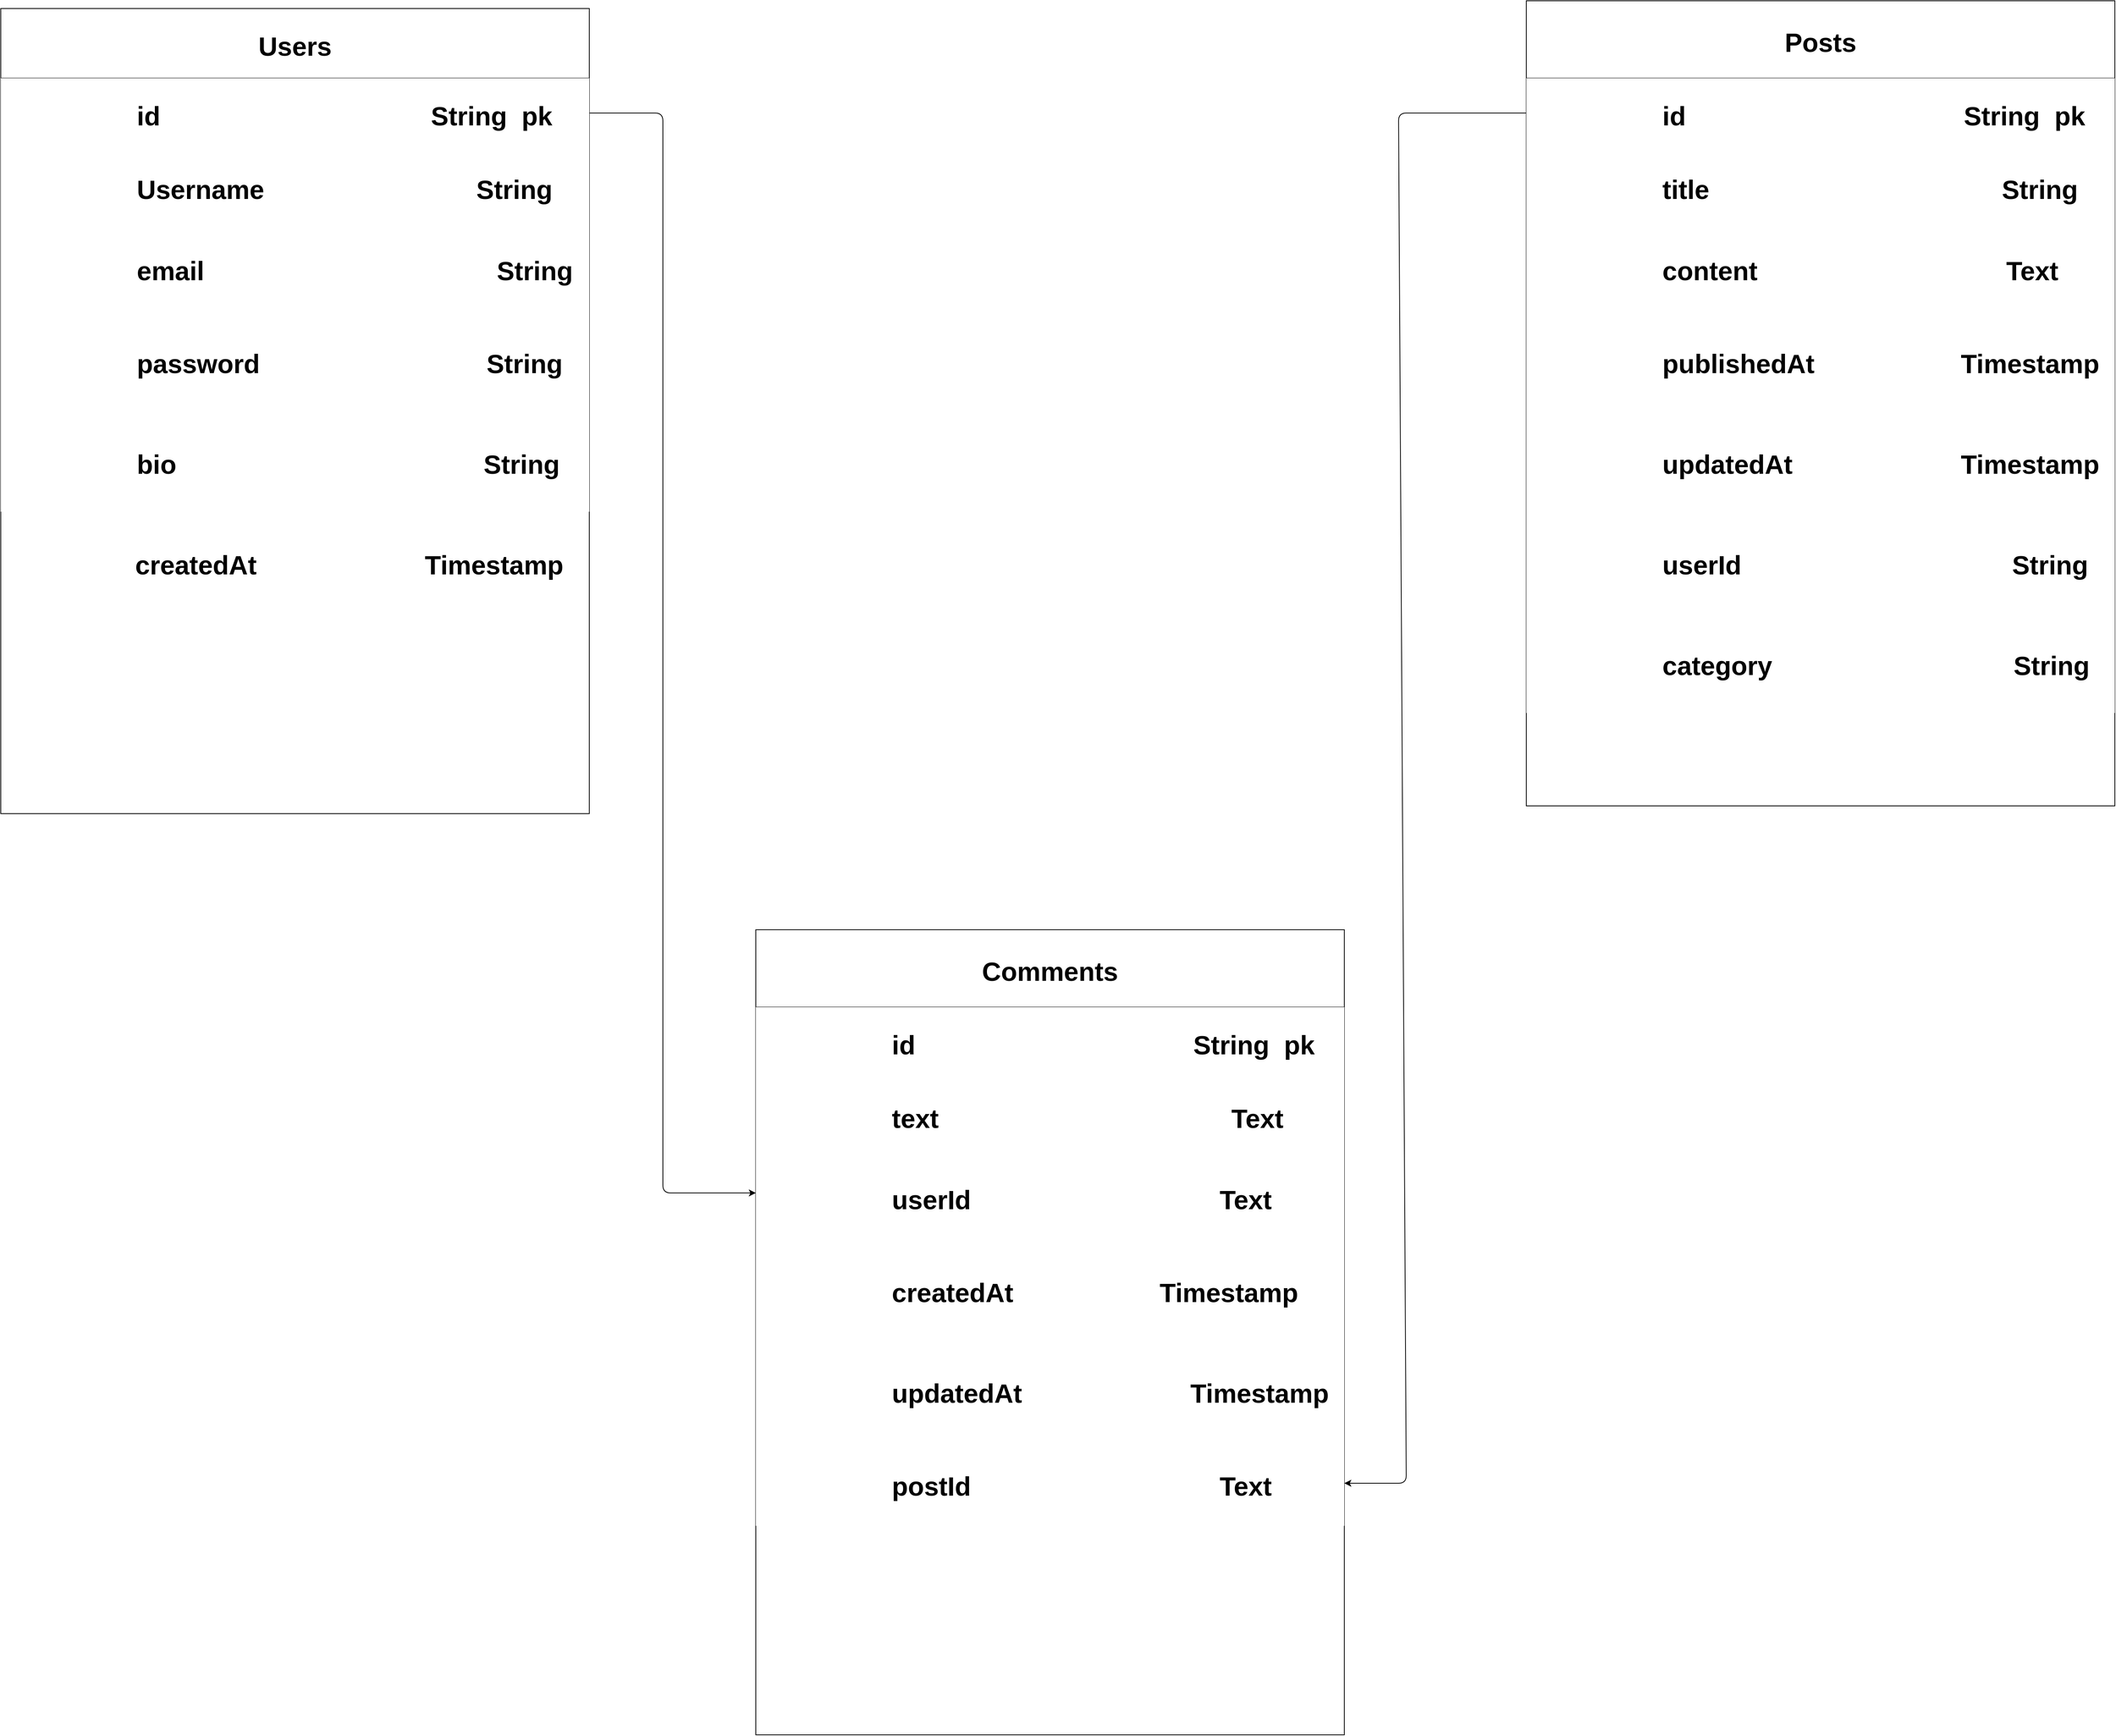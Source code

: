 <mxfile>
    <diagram id="PPZ3mG58t4O54c5jpOLh" name="Page-1">
        <mxGraphModel dx="3587" dy="1553" grid="1" gridSize="10" guides="1" tooltips="1" connect="1" arrows="1" fold="1" page="1" pageScale="1" pageWidth="850" pageHeight="1100" math="0" shadow="0">
            <root>
                <mxCell id="0"/>
                <mxCell id="1" parent="0"/>
                <mxCell id="46" value="Users" style="shape=table;startSize=90;container=1;collapsible=1;childLayout=tableLayout;fixedRows=1;rowLines=0;fontStyle=1;align=center;resizeLast=1;fontSize=34;" vertex="1" parent="1">
                    <mxGeometry x="-695" y="80" width="760" height="1040" as="geometry"/>
                </mxCell>
                <mxCell id="47" value="" style="shape=tableRow;horizontal=0;startSize=0;swimlaneHead=0;swimlaneBody=0;fillColor=none;collapsible=0;dropTarget=0;points=[[0,0.5],[1,0.5]];portConstraint=eastwest;top=0;left=0;right=0;bottom=0;fontSize=34;" vertex="1" parent="46">
                    <mxGeometry y="90" width="760" height="90" as="geometry"/>
                </mxCell>
                <mxCell id="48" value="" style="shape=partialRectangle;connectable=0;top=0;left=0;bottom=0;right=0;fontStyle=1;overflow=hidden;fontSize=34;" vertex="1" parent="47">
                    <mxGeometry width="130" height="90" as="geometry">
                        <mxRectangle width="130" height="90" as="alternateBounds"/>
                    </mxGeometry>
                </mxCell>
                <mxCell id="49" value="    id                                     String  pk" style="shape=partialRectangle;connectable=0;top=0;left=0;bottom=0;right=0;align=left;spacingLeft=6;fontStyle=1;overflow=hidden;fontSize=34;" vertex="1" parent="47">
                    <mxGeometry x="130" width="630" height="90" as="geometry">
                        <mxRectangle width="630" height="90" as="alternateBounds"/>
                    </mxGeometry>
                </mxCell>
                <mxCell id="50" value="" style="shape=tableRow;horizontal=0;startSize=0;swimlaneHead=0;swimlaneBody=0;fillColor=none;collapsible=0;dropTarget=0;points=[[0,0.5],[1,0.5]];portConstraint=eastwest;top=0;left=0;right=0;bottom=1;fontSize=34;" vertex="1" parent="46">
                    <mxGeometry y="180" width="760" height="100" as="geometry"/>
                </mxCell>
                <mxCell id="51" value="" style="shape=partialRectangle;connectable=0;top=0;left=0;bottom=0;right=0;fontStyle=1;overflow=hidden;fontSize=34;" vertex="1" parent="50">
                    <mxGeometry width="130" height="100" as="geometry">
                        <mxRectangle width="130" height="100" as="alternateBounds"/>
                    </mxGeometry>
                </mxCell>
                <mxCell id="52" value="    Username                             String" style="shape=partialRectangle;connectable=0;top=0;left=0;bottom=0;right=0;align=left;spacingLeft=6;fontStyle=1;overflow=hidden;fontSize=34;" vertex="1" parent="50">
                    <mxGeometry x="130" width="630" height="100" as="geometry">
                        <mxRectangle width="630" height="100" as="alternateBounds"/>
                    </mxGeometry>
                </mxCell>
                <mxCell id="56" value="" style="shape=tableRow;horizontal=0;startSize=0;swimlaneHead=0;swimlaneBody=0;fillColor=none;collapsible=0;dropTarget=0;points=[[0,0.5],[1,0.5]];portConstraint=eastwest;top=0;left=0;right=0;bottom=0;fontSize=34;" vertex="1" parent="46">
                    <mxGeometry y="280" width="760" height="110" as="geometry"/>
                </mxCell>
                <mxCell id="57" value="" style="shape=partialRectangle;connectable=0;top=0;left=0;bottom=0;right=0;editable=1;overflow=hidden;fontSize=34;" vertex="1" parent="56">
                    <mxGeometry width="130" height="110" as="geometry">
                        <mxRectangle width="130" height="110" as="alternateBounds"/>
                    </mxGeometry>
                </mxCell>
                <mxCell id="58" value="    email                                        String" style="shape=partialRectangle;connectable=0;top=0;left=0;bottom=0;right=0;align=left;spacingLeft=6;overflow=hidden;fontSize=34;fontStyle=1;" vertex="1" parent="56">
                    <mxGeometry x="130" width="630" height="110" as="geometry">
                        <mxRectangle width="630" height="110" as="alternateBounds"/>
                    </mxGeometry>
                </mxCell>
                <mxCell id="53" value="" style="shape=tableRow;horizontal=0;startSize=0;swimlaneHead=0;swimlaneBody=0;fillColor=none;collapsible=0;dropTarget=0;points=[[0,0.5],[1,0.5]];portConstraint=eastwest;top=0;left=0;right=0;bottom=0;fontSize=34;" vertex="1" parent="46">
                    <mxGeometry y="390" width="760" height="130" as="geometry"/>
                </mxCell>
                <mxCell id="54" value="" style="shape=partialRectangle;connectable=0;top=0;left=0;bottom=0;right=0;editable=1;overflow=hidden;fontSize=34;" vertex="1" parent="53">
                    <mxGeometry width="130" height="130" as="geometry">
                        <mxRectangle width="130" height="130" as="alternateBounds"/>
                    </mxGeometry>
                </mxCell>
                <mxCell id="55" value="    password                               String" style="shape=partialRectangle;connectable=0;top=0;left=0;bottom=0;right=0;align=left;spacingLeft=6;overflow=hidden;fontSize=34;fontStyle=1" vertex="1" parent="53">
                    <mxGeometry x="130" width="630" height="130" as="geometry">
                        <mxRectangle width="630" height="130" as="alternateBounds"/>
                    </mxGeometry>
                </mxCell>
                <mxCell id="68" value="" style="shape=tableRow;horizontal=0;startSize=0;swimlaneHead=0;swimlaneBody=0;fillColor=none;collapsible=0;dropTarget=0;points=[[0,0.5],[1,0.5]];portConstraint=eastwest;top=0;left=0;right=0;bottom=0;fontSize=34;" vertex="1" parent="46">
                    <mxGeometry y="520" width="760" height="130" as="geometry"/>
                </mxCell>
                <mxCell id="69" value="" style="shape=partialRectangle;connectable=0;top=0;left=0;bottom=0;right=0;editable=1;overflow=hidden;fontSize=34;" vertex="1" parent="68">
                    <mxGeometry width="130" height="130" as="geometry">
                        <mxRectangle width="130" height="130" as="alternateBounds"/>
                    </mxGeometry>
                </mxCell>
                <mxCell id="70" value="    bio                                          String" style="shape=partialRectangle;connectable=0;top=0;left=0;bottom=0;right=0;align=left;spacingLeft=6;overflow=hidden;fontSize=34;fontStyle=1" vertex="1" parent="68">
                    <mxGeometry x="130" width="630" height="130" as="geometry">
                        <mxRectangle width="630" height="130" as="alternateBounds"/>
                    </mxGeometry>
                </mxCell>
                <mxCell id="84" value="Posts" style="shape=table;startSize=100;container=1;collapsible=1;childLayout=tableLayout;fixedRows=1;rowLines=0;fontStyle=1;align=center;resizeLast=1;fontSize=34;" vertex="1" parent="1">
                    <mxGeometry x="1275" y="70" width="760" height="1040" as="geometry"/>
                </mxCell>
                <mxCell id="85" value="" style="shape=tableRow;horizontal=0;startSize=0;swimlaneHead=0;swimlaneBody=0;fillColor=none;collapsible=0;dropTarget=0;points=[[0,0.5],[1,0.5]];portConstraint=eastwest;top=0;left=0;right=0;bottom=0;fontSize=34;" vertex="1" parent="84">
                    <mxGeometry y="100" width="760" height="90" as="geometry"/>
                </mxCell>
                <mxCell id="86" value="" style="shape=partialRectangle;connectable=0;top=0;left=0;bottom=0;right=0;fontStyle=1;overflow=hidden;fontSize=34;" vertex="1" parent="85">
                    <mxGeometry width="130" height="90" as="geometry">
                        <mxRectangle width="130" height="90" as="alternateBounds"/>
                    </mxGeometry>
                </mxCell>
                <mxCell id="87" value="    id                                      String  pk" style="shape=partialRectangle;connectable=0;top=0;left=0;bottom=0;right=0;align=left;spacingLeft=6;fontStyle=1;overflow=hidden;fontSize=34;" vertex="1" parent="85">
                    <mxGeometry x="130" width="630" height="90" as="geometry">
                        <mxRectangle width="630" height="90" as="alternateBounds"/>
                    </mxGeometry>
                </mxCell>
                <mxCell id="88" value="" style="shape=tableRow;horizontal=0;startSize=0;swimlaneHead=0;swimlaneBody=0;fillColor=none;collapsible=0;dropTarget=0;points=[[0,0.5],[1,0.5]];portConstraint=eastwest;top=0;left=0;right=0;bottom=1;fontSize=34;" vertex="1" parent="84">
                    <mxGeometry y="190" width="760" height="100" as="geometry"/>
                </mxCell>
                <mxCell id="89" value="" style="shape=partialRectangle;connectable=0;top=0;left=0;bottom=0;right=0;fontStyle=1;overflow=hidden;fontSize=34;" vertex="1" parent="88">
                    <mxGeometry width="130" height="100" as="geometry">
                        <mxRectangle width="130" height="100" as="alternateBounds"/>
                    </mxGeometry>
                </mxCell>
                <mxCell id="90" value="    title                                        String" style="shape=partialRectangle;connectable=0;top=0;left=0;bottom=0;right=0;align=left;spacingLeft=6;fontStyle=1;overflow=hidden;fontSize=34;" vertex="1" parent="88">
                    <mxGeometry x="130" width="630" height="100" as="geometry">
                        <mxRectangle width="630" height="100" as="alternateBounds"/>
                    </mxGeometry>
                </mxCell>
                <mxCell id="91" value="" style="shape=tableRow;horizontal=0;startSize=0;swimlaneHead=0;swimlaneBody=0;fillColor=none;collapsible=0;dropTarget=0;points=[[0,0.5],[1,0.5]];portConstraint=eastwest;top=0;left=0;right=0;bottom=0;fontSize=34;" vertex="1" parent="84">
                    <mxGeometry y="290" width="760" height="110" as="geometry"/>
                </mxCell>
                <mxCell id="92" value="" style="shape=partialRectangle;connectable=0;top=0;left=0;bottom=0;right=0;editable=1;overflow=hidden;fontSize=34;" vertex="1" parent="91">
                    <mxGeometry width="130" height="110" as="geometry">
                        <mxRectangle width="130" height="110" as="alternateBounds"/>
                    </mxGeometry>
                </mxCell>
                <mxCell id="93" value="    content                                  Text" style="shape=partialRectangle;connectable=0;top=0;left=0;bottom=0;right=0;align=left;spacingLeft=6;overflow=hidden;fontSize=34;fontStyle=1;" vertex="1" parent="91">
                    <mxGeometry x="130" width="630" height="110" as="geometry">
                        <mxRectangle width="630" height="110" as="alternateBounds"/>
                    </mxGeometry>
                </mxCell>
                <mxCell id="94" value="" style="shape=tableRow;horizontal=0;startSize=0;swimlaneHead=0;swimlaneBody=0;fillColor=none;collapsible=0;dropTarget=0;points=[[0,0.5],[1,0.5]];portConstraint=eastwest;top=0;left=0;right=0;bottom=0;fontSize=34;" vertex="1" parent="84">
                    <mxGeometry y="400" width="760" height="130" as="geometry"/>
                </mxCell>
                <mxCell id="95" value="" style="shape=partialRectangle;connectable=0;top=0;left=0;bottom=0;right=0;editable=1;overflow=hidden;fontSize=34;" vertex="1" parent="94">
                    <mxGeometry width="130" height="130" as="geometry">
                        <mxRectangle width="130" height="130" as="alternateBounds"/>
                    </mxGeometry>
                </mxCell>
                <mxCell id="96" value="    publishedAt                    Timestamp" style="shape=partialRectangle;connectable=0;top=0;left=0;bottom=0;right=0;align=left;spacingLeft=6;overflow=hidden;fontSize=34;fontStyle=1" vertex="1" parent="94">
                    <mxGeometry x="130" width="630" height="130" as="geometry">
                        <mxRectangle width="630" height="130" as="alternateBounds"/>
                    </mxGeometry>
                </mxCell>
                <mxCell id="97" value="" style="shape=tableRow;horizontal=0;startSize=0;swimlaneHead=0;swimlaneBody=0;fillColor=none;collapsible=0;dropTarget=0;points=[[0,0.5],[1,0.5]];portConstraint=eastwest;top=0;left=0;right=0;bottom=0;fontSize=34;" vertex="1" parent="84">
                    <mxGeometry y="530" width="760" height="130" as="geometry"/>
                </mxCell>
                <mxCell id="98" value="" style="shape=partialRectangle;connectable=0;top=0;left=0;bottom=0;right=0;editable=1;overflow=hidden;fontSize=34;" vertex="1" parent="97">
                    <mxGeometry width="130" height="130" as="geometry">
                        <mxRectangle width="130" height="130" as="alternateBounds"/>
                    </mxGeometry>
                </mxCell>
                <mxCell id="99" value="    updatedAt                       Timestamp" style="shape=partialRectangle;connectable=0;top=0;left=0;bottom=0;right=0;align=left;spacingLeft=6;overflow=hidden;fontSize=34;fontStyle=1" vertex="1" parent="97">
                    <mxGeometry x="130" width="630" height="130" as="geometry">
                        <mxRectangle width="630" height="130" as="alternateBounds"/>
                    </mxGeometry>
                </mxCell>
                <mxCell id="120" value="    category                                 String" style="shape=partialRectangle;connectable=0;top=0;left=0;bottom=0;right=0;align=left;spacingLeft=6;overflow=hidden;fontSize=34;fontStyle=1" vertex="1" parent="1">
                    <mxGeometry x="1405" y="860" width="630" height="130" as="geometry">
                        <mxRectangle width="630" height="130" as="alternateBounds"/>
                    </mxGeometry>
                </mxCell>
                <mxCell id="121" value="    userId                                     String" style="shape=partialRectangle;connectable=0;top=0;left=0;bottom=0;right=0;align=left;spacingLeft=6;overflow=hidden;fontSize=34;fontStyle=1" vertex="1" parent="1">
                    <mxGeometry x="1405" y="730" width="630" height="130" as="geometry">
                        <mxRectangle width="630" height="130" as="alternateBounds"/>
                    </mxGeometry>
                </mxCell>
                <mxCell id="122" value="" style="shape=partialRectangle;connectable=0;top=0;left=0;bottom=0;right=0;editable=1;overflow=hidden;fontSize=34;" vertex="1" parent="1">
                    <mxGeometry x="1275" y="730" width="130" height="130" as="geometry">
                        <mxRectangle width="130" height="130" as="alternateBounds"/>
                    </mxGeometry>
                </mxCell>
                <mxCell id="123" value="" style="shape=partialRectangle;connectable=0;top=0;left=0;bottom=0;right=0;editable=1;overflow=hidden;fontSize=34;" vertex="1" parent="1">
                    <mxGeometry x="1275" y="860" width="130" height="130" as="geometry">
                        <mxRectangle width="130" height="130" as="alternateBounds"/>
                    </mxGeometry>
                </mxCell>
                <mxCell id="124" value="Comments" style="shape=table;startSize=100;container=1;collapsible=1;childLayout=tableLayout;fixedRows=1;rowLines=0;fontStyle=1;align=center;resizeLast=1;fontSize=34;" vertex="1" parent="1">
                    <mxGeometry x="280" y="1270" width="760" height="1040" as="geometry"/>
                </mxCell>
                <mxCell id="125" value="" style="shape=tableRow;horizontal=0;startSize=0;swimlaneHead=0;swimlaneBody=0;fillColor=none;collapsible=0;dropTarget=0;points=[[0,0.5],[1,0.5]];portConstraint=eastwest;top=0;left=0;right=0;bottom=0;fontSize=34;" vertex="1" parent="124">
                    <mxGeometry y="100" width="760" height="90" as="geometry"/>
                </mxCell>
                <mxCell id="126" value="" style="shape=partialRectangle;connectable=0;top=0;left=0;bottom=0;right=0;fontStyle=1;overflow=hidden;fontSize=34;" vertex="1" parent="125">
                    <mxGeometry width="130" height="90" as="geometry">
                        <mxRectangle width="130" height="90" as="alternateBounds"/>
                    </mxGeometry>
                </mxCell>
                <mxCell id="127" value="    id                                      String  pk" style="shape=partialRectangle;connectable=0;top=0;left=0;bottom=0;right=0;align=left;spacingLeft=6;fontStyle=1;overflow=hidden;fontSize=34;" vertex="1" parent="125">
                    <mxGeometry x="130" width="630" height="90" as="geometry">
                        <mxRectangle width="630" height="90" as="alternateBounds"/>
                    </mxGeometry>
                </mxCell>
                <mxCell id="128" value="" style="shape=tableRow;horizontal=0;startSize=0;swimlaneHead=0;swimlaneBody=0;fillColor=none;collapsible=0;dropTarget=0;points=[[0,0.5],[1,0.5]];portConstraint=eastwest;top=0;left=0;right=0;bottom=1;fontSize=34;" vertex="1" parent="124">
                    <mxGeometry y="190" width="760" height="100" as="geometry"/>
                </mxCell>
                <mxCell id="129" value="" style="shape=partialRectangle;connectable=0;top=0;left=0;bottom=0;right=0;fontStyle=1;overflow=hidden;fontSize=34;" vertex="1" parent="128">
                    <mxGeometry width="130" height="100" as="geometry">
                        <mxRectangle width="130" height="100" as="alternateBounds"/>
                    </mxGeometry>
                </mxCell>
                <mxCell id="130" value="    text                                        Text" style="shape=partialRectangle;connectable=0;top=0;left=0;bottom=0;right=0;align=left;spacingLeft=6;fontStyle=1;overflow=hidden;fontSize=34;" vertex="1" parent="128">
                    <mxGeometry x="130" width="630" height="100" as="geometry">
                        <mxRectangle width="630" height="100" as="alternateBounds"/>
                    </mxGeometry>
                </mxCell>
                <mxCell id="131" value="" style="shape=tableRow;horizontal=0;startSize=0;swimlaneHead=0;swimlaneBody=0;fillColor=none;collapsible=0;dropTarget=0;points=[[0,0.5],[1,0.5]];portConstraint=eastwest;top=0;left=0;right=0;bottom=0;fontSize=34;" vertex="1" parent="124">
                    <mxGeometry y="290" width="760" height="110" as="geometry"/>
                </mxCell>
                <mxCell id="132" value="" style="shape=partialRectangle;connectable=0;top=0;left=0;bottom=0;right=0;editable=1;overflow=hidden;fontSize=34;" vertex="1" parent="131">
                    <mxGeometry width="130" height="110" as="geometry">
                        <mxRectangle width="130" height="110" as="alternateBounds"/>
                    </mxGeometry>
                </mxCell>
                <mxCell id="133" value="    userId                                  Text" style="shape=partialRectangle;connectable=0;top=0;left=0;bottom=0;right=0;align=left;spacingLeft=6;overflow=hidden;fontSize=34;fontStyle=1;" vertex="1" parent="131">
                    <mxGeometry x="130" width="630" height="110" as="geometry">
                        <mxRectangle width="630" height="110" as="alternateBounds"/>
                    </mxGeometry>
                </mxCell>
                <mxCell id="134" value="" style="shape=tableRow;horizontal=0;startSize=0;swimlaneHead=0;swimlaneBody=0;fillColor=none;collapsible=0;dropTarget=0;points=[[0,0.5],[1,0.5]];portConstraint=eastwest;top=0;left=0;right=0;bottom=0;fontSize=34;" vertex="1" parent="124">
                    <mxGeometry y="400" width="760" height="130" as="geometry"/>
                </mxCell>
                <mxCell id="135" value="" style="shape=partialRectangle;connectable=0;top=0;left=0;bottom=0;right=0;editable=1;overflow=hidden;fontSize=34;" vertex="1" parent="134">
                    <mxGeometry width="130" height="130" as="geometry">
                        <mxRectangle width="130" height="130" as="alternateBounds"/>
                    </mxGeometry>
                </mxCell>
                <mxCell id="136" value="    createdAt                    Timestamp" style="shape=partialRectangle;connectable=0;top=0;left=0;bottom=0;right=0;align=left;spacingLeft=6;overflow=hidden;fontSize=34;fontStyle=1" vertex="1" parent="134">
                    <mxGeometry x="130" width="630" height="130" as="geometry">
                        <mxRectangle width="630" height="130" as="alternateBounds"/>
                    </mxGeometry>
                </mxCell>
                <mxCell id="137" value="" style="shape=tableRow;horizontal=0;startSize=0;swimlaneHead=0;swimlaneBody=0;fillColor=none;collapsible=0;dropTarget=0;points=[[0,0.5],[1,0.5]];portConstraint=eastwest;top=0;left=0;right=0;bottom=0;fontSize=34;" vertex="1" parent="124">
                    <mxGeometry y="530" width="760" height="130" as="geometry"/>
                </mxCell>
                <mxCell id="138" value="" style="shape=partialRectangle;connectable=0;top=0;left=0;bottom=0;right=0;editable=1;overflow=hidden;fontSize=34;" vertex="1" parent="137">
                    <mxGeometry width="130" height="130" as="geometry">
                        <mxRectangle width="130" height="130" as="alternateBounds"/>
                    </mxGeometry>
                </mxCell>
                <mxCell id="139" value="    updatedAt                       Timestamp" style="shape=partialRectangle;connectable=0;top=0;left=0;bottom=0;right=0;align=left;spacingLeft=6;overflow=hidden;fontSize=34;fontStyle=1" vertex="1" parent="137">
                    <mxGeometry x="130" width="630" height="130" as="geometry">
                        <mxRectangle width="630" height="130" as="alternateBounds"/>
                    </mxGeometry>
                </mxCell>
                <mxCell id="140" value="" style="shape=tableRow;horizontal=0;startSize=0;swimlaneHead=0;swimlaneBody=0;fillColor=none;collapsible=0;dropTarget=0;points=[[0,0.5],[1,0.5]];portConstraint=eastwest;top=0;left=0;right=0;bottom=0;fontSize=34;" vertex="1" parent="1">
                    <mxGeometry x="280" y="1930" width="760" height="110" as="geometry"/>
                </mxCell>
                <mxCell id="141" value="" style="shape=partialRectangle;connectable=0;top=0;left=0;bottom=0;right=0;editable=1;overflow=hidden;fontSize=34;" vertex="1" parent="140">
                    <mxGeometry width="130" height="110" as="geometry">
                        <mxRectangle width="130" height="110" as="alternateBounds"/>
                    </mxGeometry>
                </mxCell>
                <mxCell id="142" value="    postId                                  Text" style="shape=partialRectangle;connectable=0;top=0;left=0;bottom=0;right=0;align=left;spacingLeft=6;overflow=hidden;fontSize=34;fontStyle=1;" vertex="1" parent="140">
                    <mxGeometry x="130" width="630" height="110" as="geometry">
                        <mxRectangle width="630" height="110" as="alternateBounds"/>
                    </mxGeometry>
                </mxCell>
                <mxCell id="143" style="edgeStyle=none;html=1;exitX=1;exitY=0.5;exitDx=0;exitDy=0;fontSize=34;" edge="1" parent="1" source="47">
                    <mxGeometry relative="1" as="geometry">
                        <mxPoint x="280" y="1610" as="targetPoint"/>
                        <Array as="points">
                            <mxPoint x="160" y="215"/>
                            <mxPoint x="160" y="1610"/>
                        </Array>
                    </mxGeometry>
                </mxCell>
                <mxCell id="144" value="" style="shape=tableRow;horizontal=0;startSize=0;swimlaneHead=0;swimlaneBody=0;fillColor=none;collapsible=0;dropTarget=0;points=[[0,0.5],[1,0.5]];portConstraint=eastwest;top=0;left=0;right=0;bottom=0;fontSize=34;" vertex="1" parent="1">
                    <mxGeometry x="-680" y="610" width="760" height="130" as="geometry"/>
                </mxCell>
                <mxCell id="145" value="" style="shape=partialRectangle;connectable=0;top=0;left=0;bottom=0;right=0;editable=1;overflow=hidden;fontSize=34;" vertex="1" parent="144">
                    <mxGeometry width="130" height="130" as="geometry">
                        <mxRectangle width="130" height="130" as="alternateBounds"/>
                    </mxGeometry>
                </mxCell>
                <mxCell id="147" value="" style="shape=tableRow;horizontal=0;startSize=0;swimlaneHead=0;swimlaneBody=0;fillColor=none;collapsible=0;dropTarget=0;points=[[0,0.5],[1,0.5]];portConstraint=eastwest;top=0;left=0;right=0;bottom=0;fontSize=34;" vertex="1" parent="1">
                    <mxGeometry x="-670" y="620" width="760" height="130" as="geometry"/>
                </mxCell>
                <mxCell id="149" value="                 createdAt                       Timestamp" style="shape=partialRectangle;connectable=0;top=0;left=0;bottom=0;right=0;align=left;spacingLeft=6;overflow=hidden;fontSize=34;fontStyle=1" vertex="1" parent="1">
                    <mxGeometry x="-690" y="730" width="750" height="130" as="geometry">
                        <mxRectangle width="630" height="130" as="alternateBounds"/>
                    </mxGeometry>
                </mxCell>
                <mxCell id="150" style="edgeStyle=none;html=1;exitX=0;exitY=0.5;exitDx=0;exitDy=0;fontSize=34;entryX=1;entryY=0.5;entryDx=0;entryDy=0;" edge="1" parent="1" source="85" target="140">
                    <mxGeometry relative="1" as="geometry">
                        <mxPoint x="1120" y="2032.222" as="targetPoint"/>
                        <Array as="points">
                            <mxPoint x="1110" y="215"/>
                            <mxPoint x="1120" y="1985"/>
                        </Array>
                    </mxGeometry>
                </mxCell>
            </root>
        </mxGraphModel>
    </diagram>
</mxfile>